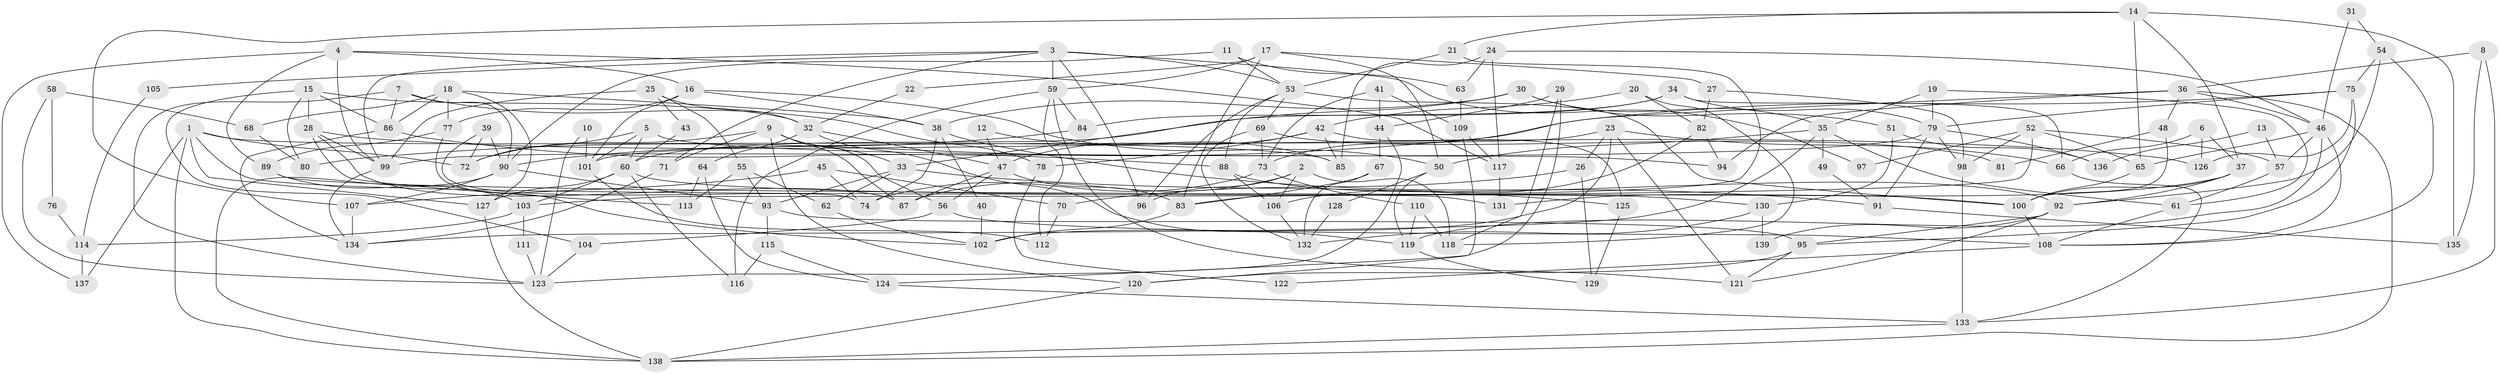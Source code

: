 // coarse degree distribution, {5: 0.14634146341463414, 3: 0.0975609756097561, 11: 0.12195121951219512, 4: 0.07317073170731707, 6: 0.04878048780487805, 7: 0.07317073170731707, 12: 0.0975609756097561, 2: 0.12195121951219512, 13: 0.04878048780487805, 9: 0.07317073170731707, 20: 0.024390243902439025, 8: 0.04878048780487805, 17: 0.024390243902439025}
// Generated by graph-tools (version 1.1) at 2025/18/03/04/25 18:18:30]
// undirected, 139 vertices, 278 edges
graph export_dot {
graph [start="1"]
  node [color=gray90,style=filled];
  1;
  2;
  3;
  4;
  5;
  6;
  7;
  8;
  9;
  10;
  11;
  12;
  13;
  14;
  15;
  16;
  17;
  18;
  19;
  20;
  21;
  22;
  23;
  24;
  25;
  26;
  27;
  28;
  29;
  30;
  31;
  32;
  33;
  34;
  35;
  36;
  37;
  38;
  39;
  40;
  41;
  42;
  43;
  44;
  45;
  46;
  47;
  48;
  49;
  50;
  51;
  52;
  53;
  54;
  55;
  56;
  57;
  58;
  59;
  60;
  61;
  62;
  63;
  64;
  65;
  66;
  67;
  68;
  69;
  70;
  71;
  72;
  73;
  74;
  75;
  76;
  77;
  78;
  79;
  80;
  81;
  82;
  83;
  84;
  85;
  86;
  87;
  88;
  89;
  90;
  91;
  92;
  93;
  94;
  95;
  96;
  97;
  98;
  99;
  100;
  101;
  102;
  103;
  104;
  105;
  106;
  107;
  108;
  109;
  110;
  111;
  112;
  113;
  114;
  115;
  116;
  117;
  118;
  119;
  120;
  121;
  122;
  123;
  124;
  125;
  126;
  127;
  128;
  129;
  130;
  131;
  132;
  133;
  134;
  135;
  136;
  137;
  138;
  139;
  1 -- 127;
  1 -- 72;
  1 -- 85;
  1 -- 131;
  1 -- 137;
  1 -- 138;
  2 -- 87;
  2 -- 96;
  2 -- 106;
  2 -- 118;
  3 -- 99;
  3 -- 53;
  3 -- 59;
  3 -- 71;
  3 -- 96;
  3 -- 97;
  3 -- 105;
  4 -- 117;
  4 -- 99;
  4 -- 16;
  4 -- 89;
  4 -- 137;
  5 -- 60;
  5 -- 101;
  5 -- 72;
  5 -- 94;
  6 -- 37;
  6 -- 126;
  6 -- 66;
  7 -- 86;
  7 -- 90;
  7 -- 78;
  7 -- 123;
  8 -- 135;
  8 -- 36;
  8 -- 133;
  9 -- 120;
  9 -- 56;
  9 -- 33;
  9 -- 71;
  9 -- 72;
  9 -- 87;
  10 -- 101;
  10 -- 123;
  11 -- 63;
  11 -- 53;
  11 -- 90;
  12 -- 47;
  12 -- 85;
  13 -- 57;
  13 -- 136;
  14 -- 65;
  14 -- 37;
  14 -- 21;
  14 -- 107;
  14 -- 135;
  15 -- 28;
  15 -- 86;
  15 -- 32;
  15 -- 80;
  15 -- 104;
  16 -- 50;
  16 -- 38;
  16 -- 77;
  16 -- 101;
  17 -- 59;
  17 -- 27;
  17 -- 22;
  17 -- 50;
  17 -- 83;
  18 -- 38;
  18 -- 77;
  18 -- 68;
  18 -- 86;
  18 -- 127;
  19 -- 79;
  19 -- 61;
  19 -- 35;
  20 -- 42;
  20 -- 82;
  20 -- 118;
  21 -- 83;
  21 -- 53;
  22 -- 32;
  23 -- 102;
  23 -- 121;
  23 -- 26;
  23 -- 66;
  23 -- 101;
  24 -- 46;
  24 -- 117;
  24 -- 63;
  24 -- 85;
  25 -- 55;
  25 -- 32;
  25 -- 43;
  25 -- 99;
  26 -- 129;
  26 -- 70;
  27 -- 82;
  27 -- 98;
  28 -- 87;
  28 -- 99;
  28 -- 113;
  28 -- 126;
  29 -- 124;
  29 -- 118;
  29 -- 44;
  30 -- 35;
  30 -- 38;
  30 -- 33;
  30 -- 51;
  31 -- 46;
  31 -- 54;
  32 -- 64;
  32 -- 47;
  32 -- 119;
  33 -- 62;
  33 -- 93;
  33 -- 125;
  34 -- 66;
  34 -- 79;
  34 -- 60;
  34 -- 84;
  35 -- 134;
  35 -- 49;
  35 -- 50;
  35 -- 61;
  36 -- 138;
  36 -- 73;
  36 -- 46;
  36 -- 48;
  36 -- 94;
  37 -- 92;
  37 -- 100;
  37 -- 131;
  38 -- 74;
  38 -- 40;
  38 -- 91;
  39 -- 90;
  39 -- 72;
  39 -- 74;
  40 -- 102;
  41 -- 73;
  41 -- 44;
  41 -- 109;
  42 -- 85;
  42 -- 47;
  42 -- 78;
  42 -- 125;
  43 -- 60;
  44 -- 123;
  44 -- 67;
  45 -- 70;
  45 -- 107;
  45 -- 74;
  46 -- 119;
  46 -- 57;
  46 -- 65;
  46 -- 108;
  47 -- 83;
  47 -- 56;
  47 -- 87;
  48 -- 100;
  48 -- 81;
  49 -- 91;
  50 -- 119;
  50 -- 128;
  51 -- 130;
  51 -- 136;
  52 -- 98;
  52 -- 65;
  52 -- 57;
  52 -- 97;
  52 -- 103;
  53 -- 100;
  53 -- 69;
  53 -- 88;
  53 -- 96;
  54 -- 108;
  54 -- 92;
  54 -- 75;
  55 -- 62;
  55 -- 93;
  55 -- 113;
  56 -- 108;
  56 -- 104;
  57 -- 61;
  58 -- 123;
  58 -- 68;
  58 -- 76;
  59 -- 84;
  59 -- 112;
  59 -- 116;
  59 -- 121;
  60 -- 127;
  60 -- 103;
  60 -- 116;
  60 -- 130;
  61 -- 108;
  62 -- 102;
  63 -- 109;
  64 -- 113;
  64 -- 124;
  65 -- 100;
  66 -- 133;
  67 -- 132;
  67 -- 83;
  68 -- 80;
  69 -- 73;
  69 -- 81;
  69 -- 132;
  70 -- 112;
  71 -- 134;
  73 -- 110;
  73 -- 74;
  75 -- 95;
  75 -- 79;
  75 -- 80;
  75 -- 126;
  76 -- 114;
  77 -- 89;
  77 -- 102;
  78 -- 122;
  79 -- 99;
  79 -- 91;
  79 -- 98;
  79 -- 136;
  82 -- 94;
  82 -- 106;
  83 -- 102;
  84 -- 90;
  86 -- 134;
  86 -- 88;
  88 -- 92;
  88 -- 106;
  89 -- 103;
  89 -- 100;
  90 -- 138;
  90 -- 93;
  90 -- 107;
  91 -- 135;
  92 -- 121;
  92 -- 95;
  92 -- 139;
  93 -- 95;
  93 -- 115;
  95 -- 120;
  95 -- 121;
  98 -- 133;
  99 -- 134;
  100 -- 108;
  101 -- 112;
  103 -- 111;
  103 -- 114;
  104 -- 123;
  105 -- 114;
  106 -- 132;
  107 -- 134;
  108 -- 122;
  109 -- 120;
  109 -- 117;
  110 -- 118;
  110 -- 119;
  111 -- 123;
  114 -- 137;
  115 -- 116;
  115 -- 124;
  117 -- 131;
  119 -- 129;
  120 -- 138;
  124 -- 133;
  125 -- 129;
  127 -- 138;
  128 -- 132;
  130 -- 132;
  130 -- 139;
  133 -- 138;
}
